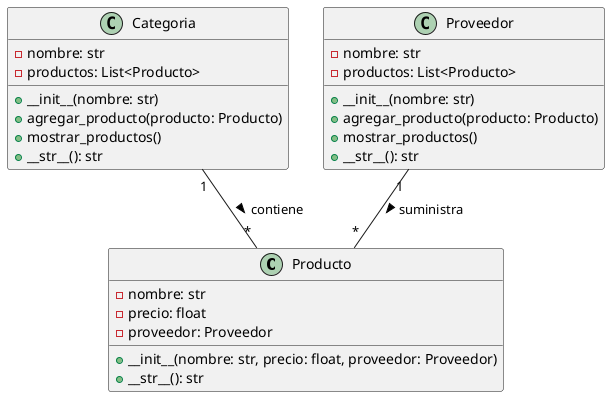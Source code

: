 @startuml Ejercicio 4

class Producto {
    - nombre: str
    - precio: float
    - proveedor: Proveedor
    + __init__(nombre: str, precio: float, proveedor: Proveedor)
    + __str__(): str
}

class Categoria {
    - nombre: str
    - productos: List<Producto>
    + __init__(nombre: str)
    + agregar_producto(producto: Producto)
    + mostrar_productos()
    + __str__(): str
}

class Proveedor {
    - nombre: str
    - productos: List<Producto>
    + __init__(nombre: str)
    + agregar_producto(producto: Producto)
    + mostrar_productos()
    + __str__(): str
}

Categoria "1" -- "*" Producto : contiene >
Proveedor "1" -- "*" Producto : suministra >

@enduml
